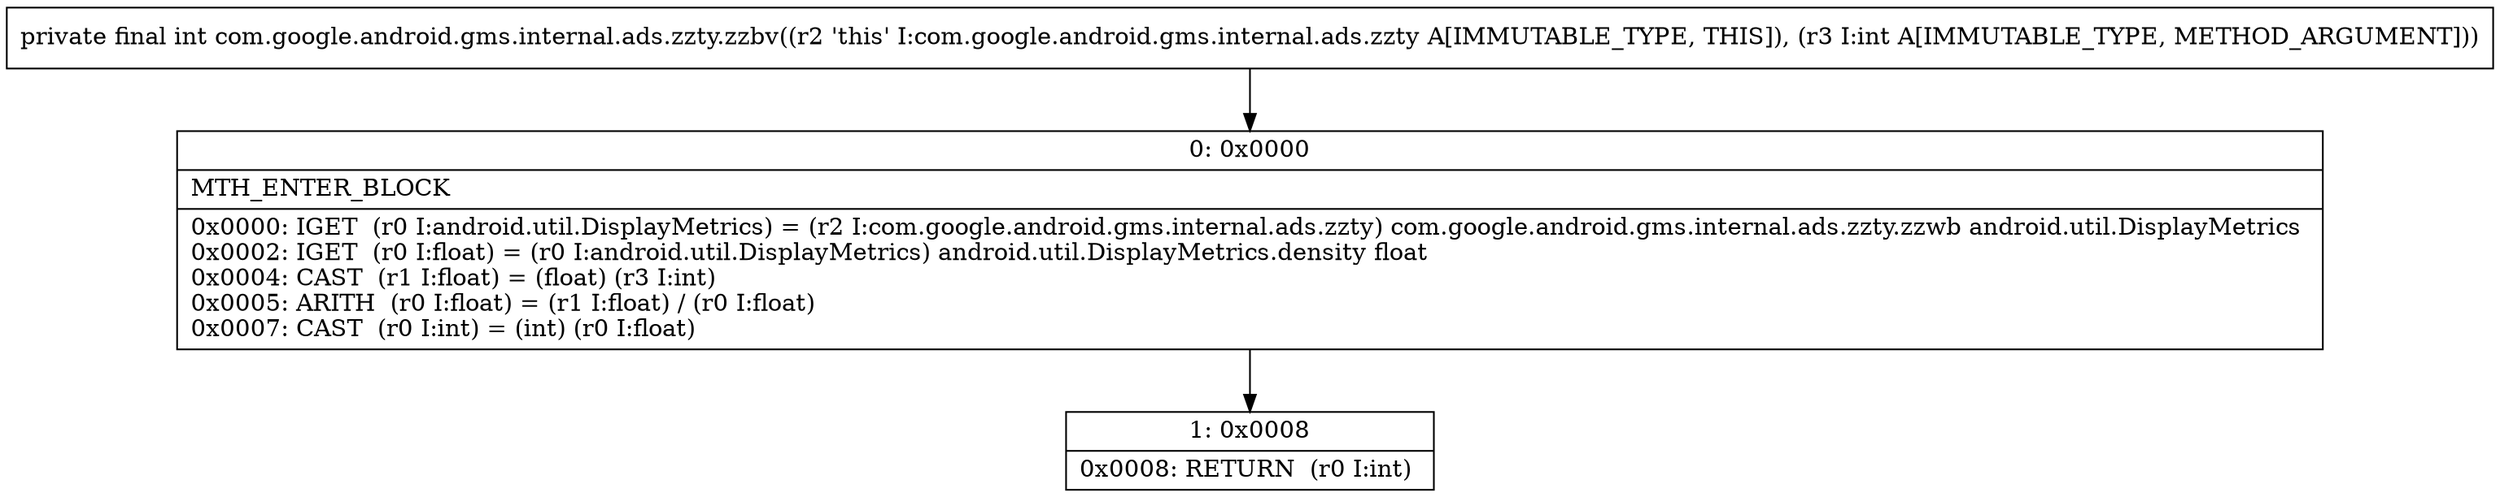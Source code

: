 digraph "CFG forcom.google.android.gms.internal.ads.zzty.zzbv(I)I" {
Node_0 [shape=record,label="{0\:\ 0x0000|MTH_ENTER_BLOCK\l|0x0000: IGET  (r0 I:android.util.DisplayMetrics) = (r2 I:com.google.android.gms.internal.ads.zzty) com.google.android.gms.internal.ads.zzty.zzwb android.util.DisplayMetrics \l0x0002: IGET  (r0 I:float) = (r0 I:android.util.DisplayMetrics) android.util.DisplayMetrics.density float \l0x0004: CAST  (r1 I:float) = (float) (r3 I:int) \l0x0005: ARITH  (r0 I:float) = (r1 I:float) \/ (r0 I:float) \l0x0007: CAST  (r0 I:int) = (int) (r0 I:float) \l}"];
Node_1 [shape=record,label="{1\:\ 0x0008|0x0008: RETURN  (r0 I:int) \l}"];
MethodNode[shape=record,label="{private final int com.google.android.gms.internal.ads.zzty.zzbv((r2 'this' I:com.google.android.gms.internal.ads.zzty A[IMMUTABLE_TYPE, THIS]), (r3 I:int A[IMMUTABLE_TYPE, METHOD_ARGUMENT])) }"];
MethodNode -> Node_0;
Node_0 -> Node_1;
}

